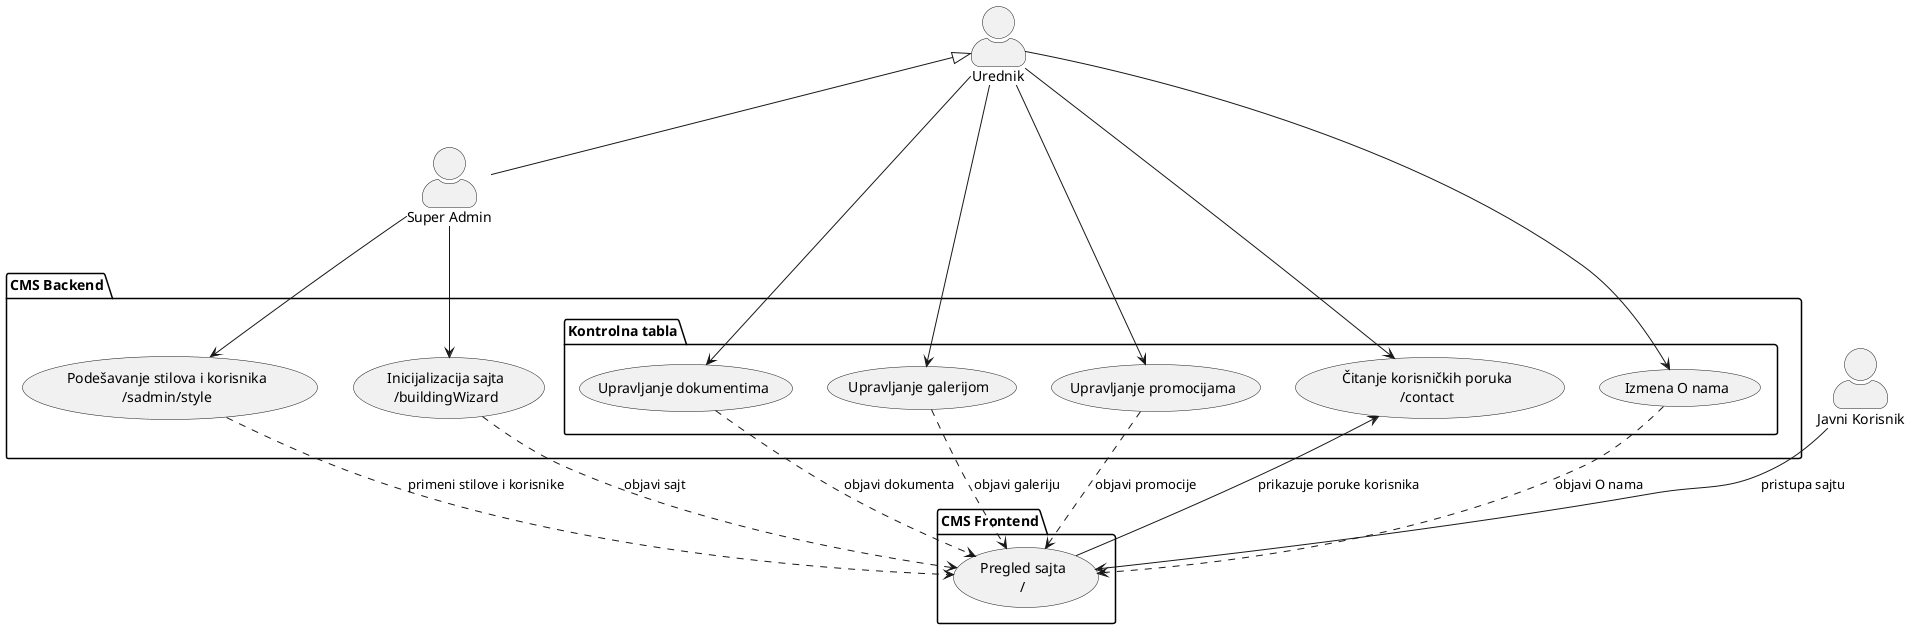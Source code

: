 @startuml
top to bottom direction
skinparam actorStyle awesome

actor "Urednik" as ED
actor "Super Admin" as SA
ED <|-- SA

actor "Javni Korisnik" as PU

package "CMS Backend" {
  usecase "Inicijalizacija sajta\n/buildingWizard" as Init
  usecase "Podešavanje stilova i korisnika\n/sadmin/style" as StyleUsers

  package "Kontrolna tabla" {
    usecase "Upravljanje dokumentima"   as Docs
    usecase "Upravljanje galerijom"     as Gal
    usecase "Upravljanje promocijama"  as Promo
    usecase "Čitanje korisničkih poruka\n/contact" as Msg
    usecase "Izmena O nama"             as About
  }
}

package "CMS Frontend" {
  usecase "Pregled sajta\n/" as View
}

' Prava urednika
ED --> Docs
ED --> Gal
ED --> Promo
ED --> Msg
ED --> About

' Prava Super Admina
SA --> Init
SA --> StyleUsers

' Javni korisnik pristupa sajtu (frontend)
PU --> View : pristupa sajtu

' Tok objavljivanja
Init ..> View : objavi sajt
StyleUsers ..> View : primeni stilove i korisnike
Docs ..> View : objavi dokumenta
Gal ..> View : objavi galeriju
Promo ..> View : objavi promocije
About ..> View : objavi O nama

' Iz pregleda sajta ide strelica ka čitanju korisničkih poruka
View --> Msg : prikazuje poruke korisnika

@enduml
